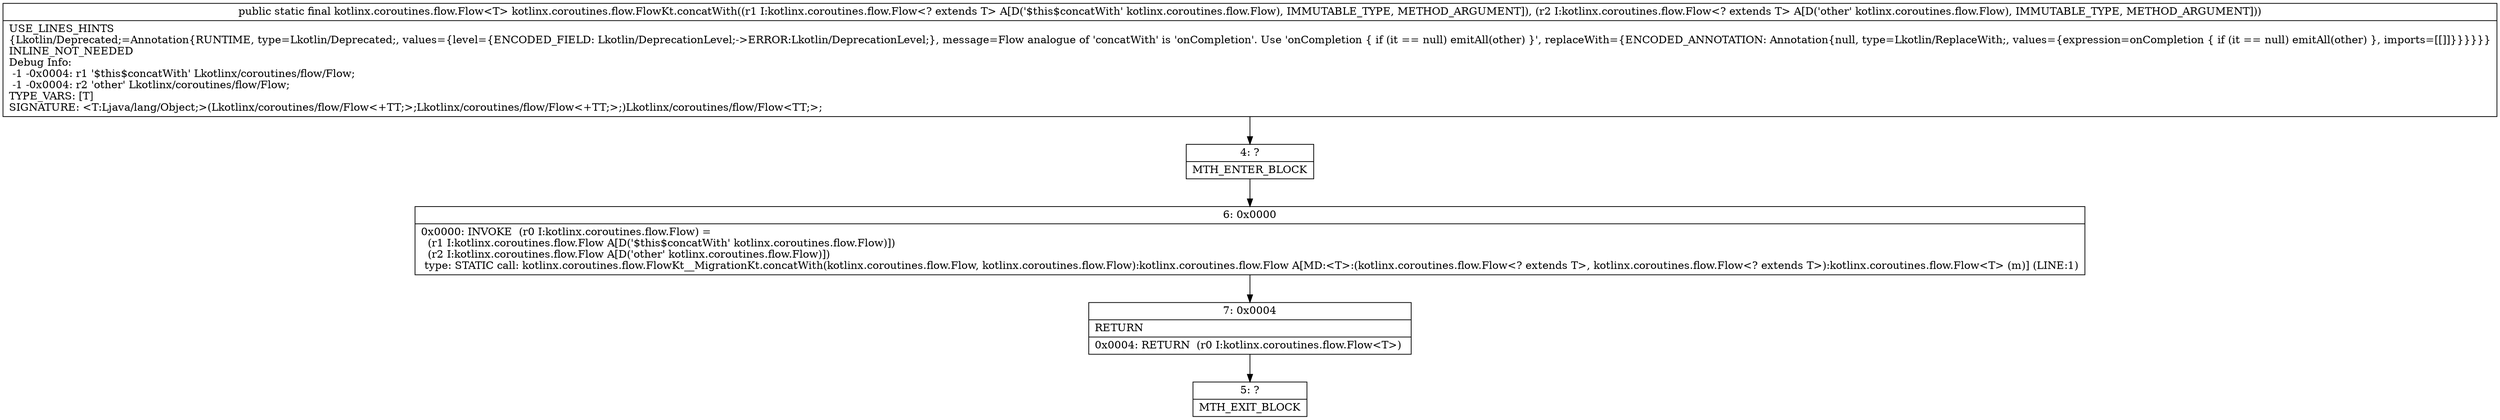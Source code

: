 digraph "CFG forkotlinx.coroutines.flow.FlowKt.concatWith(Lkotlinx\/coroutines\/flow\/Flow;Lkotlinx\/coroutines\/flow\/Flow;)Lkotlinx\/coroutines\/flow\/Flow;" {
Node_4 [shape=record,label="{4\:\ ?|MTH_ENTER_BLOCK\l}"];
Node_6 [shape=record,label="{6\:\ 0x0000|0x0000: INVOKE  (r0 I:kotlinx.coroutines.flow.Flow) = \l  (r1 I:kotlinx.coroutines.flow.Flow A[D('$this$concatWith' kotlinx.coroutines.flow.Flow)])\l  (r2 I:kotlinx.coroutines.flow.Flow A[D('other' kotlinx.coroutines.flow.Flow)])\l type: STATIC call: kotlinx.coroutines.flow.FlowKt__MigrationKt.concatWith(kotlinx.coroutines.flow.Flow, kotlinx.coroutines.flow.Flow):kotlinx.coroutines.flow.Flow A[MD:\<T\>:(kotlinx.coroutines.flow.Flow\<? extends T\>, kotlinx.coroutines.flow.Flow\<? extends T\>):kotlinx.coroutines.flow.Flow\<T\> (m)] (LINE:1)\l}"];
Node_7 [shape=record,label="{7\:\ 0x0004|RETURN\l|0x0004: RETURN  (r0 I:kotlinx.coroutines.flow.Flow\<T\>) \l}"];
Node_5 [shape=record,label="{5\:\ ?|MTH_EXIT_BLOCK\l}"];
MethodNode[shape=record,label="{public static final kotlinx.coroutines.flow.Flow\<T\> kotlinx.coroutines.flow.FlowKt.concatWith((r1 I:kotlinx.coroutines.flow.Flow\<? extends T\> A[D('$this$concatWith' kotlinx.coroutines.flow.Flow), IMMUTABLE_TYPE, METHOD_ARGUMENT]), (r2 I:kotlinx.coroutines.flow.Flow\<? extends T\> A[D('other' kotlinx.coroutines.flow.Flow), IMMUTABLE_TYPE, METHOD_ARGUMENT]))  | USE_LINES_HINTS\l\{Lkotlin\/Deprecated;=Annotation\{RUNTIME, type=Lkotlin\/Deprecated;, values=\{level=\{ENCODED_FIELD: Lkotlin\/DeprecationLevel;\-\>ERROR:Lkotlin\/DeprecationLevel;\}, message=Flow analogue of 'concatWith' is 'onCompletion'. Use 'onCompletion \{ if (it == null) emitAll(other) \}', replaceWith=\{ENCODED_ANNOTATION: Annotation\{null, type=Lkotlin\/ReplaceWith;, values=\{expression=onCompletion \{ if (it == null) emitAll(other) \}, imports=[[]]\}\}\}\}\}\}\lINLINE_NOT_NEEDED\lDebug Info:\l  \-1 \-0x0004: r1 '$this$concatWith' Lkotlinx\/coroutines\/flow\/Flow;\l  \-1 \-0x0004: r2 'other' Lkotlinx\/coroutines\/flow\/Flow;\lTYPE_VARS: [T]\lSIGNATURE: \<T:Ljava\/lang\/Object;\>(Lkotlinx\/coroutines\/flow\/Flow\<+TT;\>;Lkotlinx\/coroutines\/flow\/Flow\<+TT;\>;)Lkotlinx\/coroutines\/flow\/Flow\<TT;\>;\l}"];
MethodNode -> Node_4;Node_4 -> Node_6;
Node_6 -> Node_7;
Node_7 -> Node_5;
}

